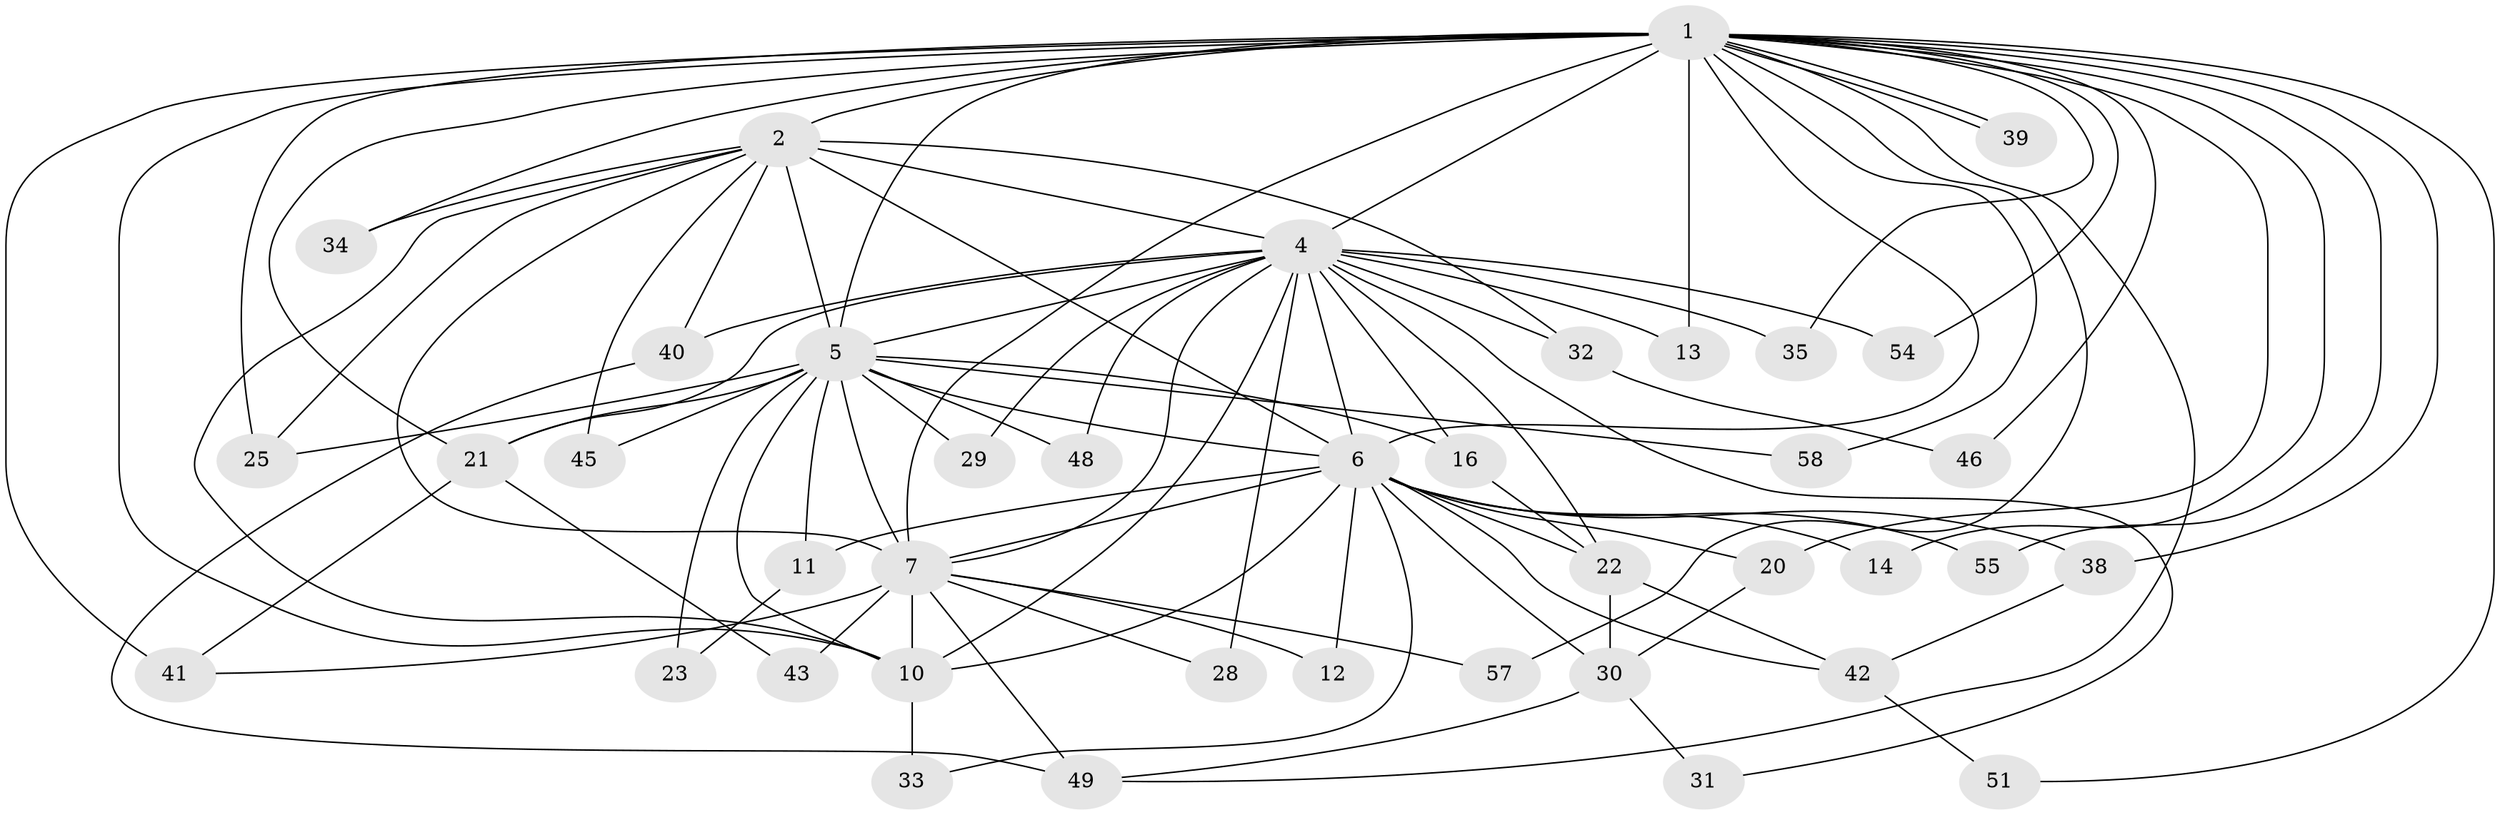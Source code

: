 // original degree distribution, {22: 0.016666666666666666, 10: 0.016666666666666666, 15: 0.03333333333333333, 24: 0.016666666666666666, 17: 0.016666666666666666, 18: 0.016666666666666666, 16: 0.016666666666666666, 13: 0.016666666666666666, 12: 0.016666666666666666, 4: 0.06666666666666667, 3: 0.18333333333333332, 2: 0.5333333333333333, 5: 0.05}
// Generated by graph-tools (version 1.1) at 2025/41/03/06/25 10:41:42]
// undirected, 40 vertices, 95 edges
graph export_dot {
graph [start="1"]
  node [color=gray90,style=filled];
  1 [super="+3"];
  2 [super="+9"];
  4 [super="+17"];
  5 [super="+19"];
  6 [super="+8"];
  7 [super="+18"];
  10 [super="+15"];
  11 [super="+27"];
  12 [super="+24"];
  13 [super="+44"];
  14;
  16;
  20;
  21 [super="+26"];
  22 [super="+47"];
  23;
  25 [super="+52"];
  28 [super="+37"];
  29;
  30 [super="+36"];
  31;
  32;
  33 [super="+50"];
  34;
  35;
  38;
  39;
  40 [super="+59"];
  41 [super="+60"];
  42 [super="+56"];
  43;
  45;
  46;
  48;
  49 [super="+53"];
  51;
  54;
  55;
  57;
  58;
  1 -- 2 [weight=4];
  1 -- 4 [weight=2];
  1 -- 5 [weight=2];
  1 -- 6 [weight=4];
  1 -- 7 [weight=2];
  1 -- 10 [weight=2];
  1 -- 20;
  1 -- 21;
  1 -- 34;
  1 -- 39;
  1 -- 39;
  1 -- 46;
  1 -- 49;
  1 -- 51;
  1 -- 55;
  1 -- 57;
  1 -- 58;
  1 -- 35;
  1 -- 38;
  1 -- 13 [weight=2];
  1 -- 14;
  1 -- 54;
  1 -- 41;
  1 -- 25;
  2 -- 4 [weight=2];
  2 -- 5 [weight=2];
  2 -- 6 [weight=4];
  2 -- 7 [weight=2];
  2 -- 10 [weight=2];
  2 -- 40;
  2 -- 32;
  2 -- 34;
  2 -- 45;
  2 -- 25;
  4 -- 5;
  4 -- 6 [weight=3];
  4 -- 7;
  4 -- 10 [weight=2];
  4 -- 13;
  4 -- 16;
  4 -- 21;
  4 -- 28 [weight=2];
  4 -- 29;
  4 -- 31;
  4 -- 32;
  4 -- 35;
  4 -- 40;
  4 -- 48;
  4 -- 54;
  4 -- 22;
  5 -- 6 [weight=2];
  5 -- 7 [weight=2];
  5 -- 10;
  5 -- 11;
  5 -- 16;
  5 -- 23;
  5 -- 25;
  5 -- 45;
  5 -- 48;
  5 -- 58;
  5 -- 29;
  5 -- 21;
  6 -- 7 [weight=2];
  6 -- 10 [weight=2];
  6 -- 11 [weight=2];
  6 -- 20;
  6 -- 22;
  6 -- 38;
  6 -- 12 [weight=2];
  6 -- 14;
  6 -- 33;
  6 -- 55;
  6 -- 30;
  6 -- 42;
  7 -- 10;
  7 -- 12;
  7 -- 28;
  7 -- 41;
  7 -- 43;
  7 -- 49;
  7 -- 57;
  10 -- 33 [weight=2];
  11 -- 23;
  16 -- 22;
  20 -- 30;
  21 -- 41;
  21 -- 43;
  22 -- 30;
  22 -- 42;
  30 -- 31;
  30 -- 49;
  32 -- 46;
  38 -- 42;
  40 -- 49;
  42 -- 51;
}
